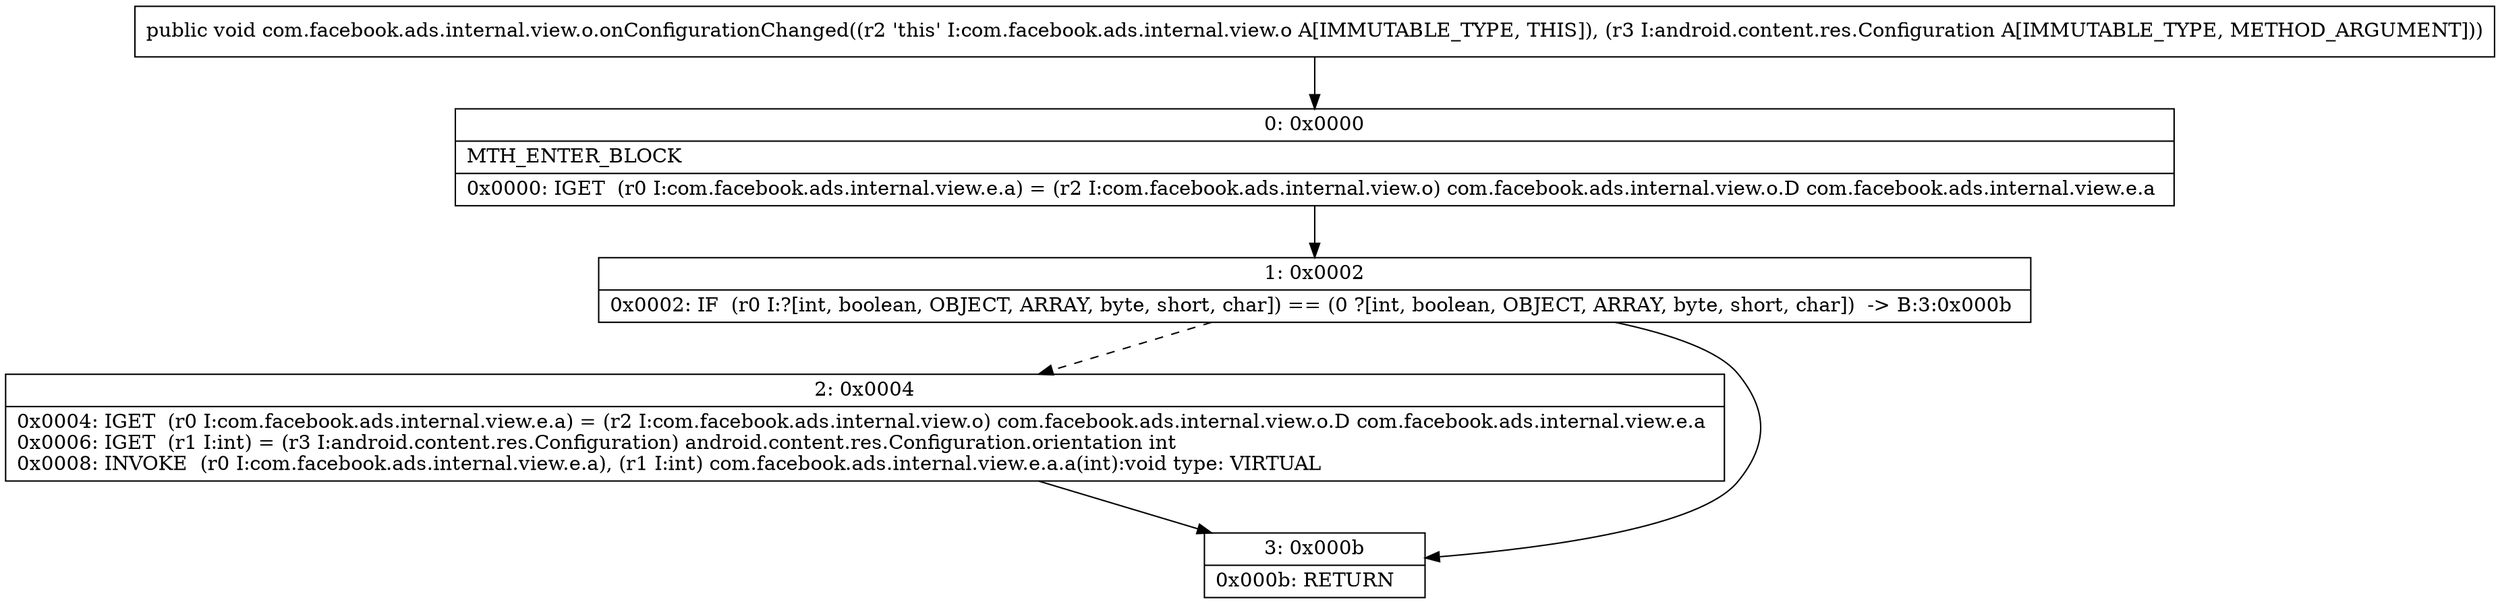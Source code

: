 digraph "CFG forcom.facebook.ads.internal.view.o.onConfigurationChanged(Landroid\/content\/res\/Configuration;)V" {
Node_0 [shape=record,label="{0\:\ 0x0000|MTH_ENTER_BLOCK\l|0x0000: IGET  (r0 I:com.facebook.ads.internal.view.e.a) = (r2 I:com.facebook.ads.internal.view.o) com.facebook.ads.internal.view.o.D com.facebook.ads.internal.view.e.a \l}"];
Node_1 [shape=record,label="{1\:\ 0x0002|0x0002: IF  (r0 I:?[int, boolean, OBJECT, ARRAY, byte, short, char]) == (0 ?[int, boolean, OBJECT, ARRAY, byte, short, char])  \-\> B:3:0x000b \l}"];
Node_2 [shape=record,label="{2\:\ 0x0004|0x0004: IGET  (r0 I:com.facebook.ads.internal.view.e.a) = (r2 I:com.facebook.ads.internal.view.o) com.facebook.ads.internal.view.o.D com.facebook.ads.internal.view.e.a \l0x0006: IGET  (r1 I:int) = (r3 I:android.content.res.Configuration) android.content.res.Configuration.orientation int \l0x0008: INVOKE  (r0 I:com.facebook.ads.internal.view.e.a), (r1 I:int) com.facebook.ads.internal.view.e.a.a(int):void type: VIRTUAL \l}"];
Node_3 [shape=record,label="{3\:\ 0x000b|0x000b: RETURN   \l}"];
MethodNode[shape=record,label="{public void com.facebook.ads.internal.view.o.onConfigurationChanged((r2 'this' I:com.facebook.ads.internal.view.o A[IMMUTABLE_TYPE, THIS]), (r3 I:android.content.res.Configuration A[IMMUTABLE_TYPE, METHOD_ARGUMENT])) }"];
MethodNode -> Node_0;
Node_0 -> Node_1;
Node_1 -> Node_2[style=dashed];
Node_1 -> Node_3;
Node_2 -> Node_3;
}

